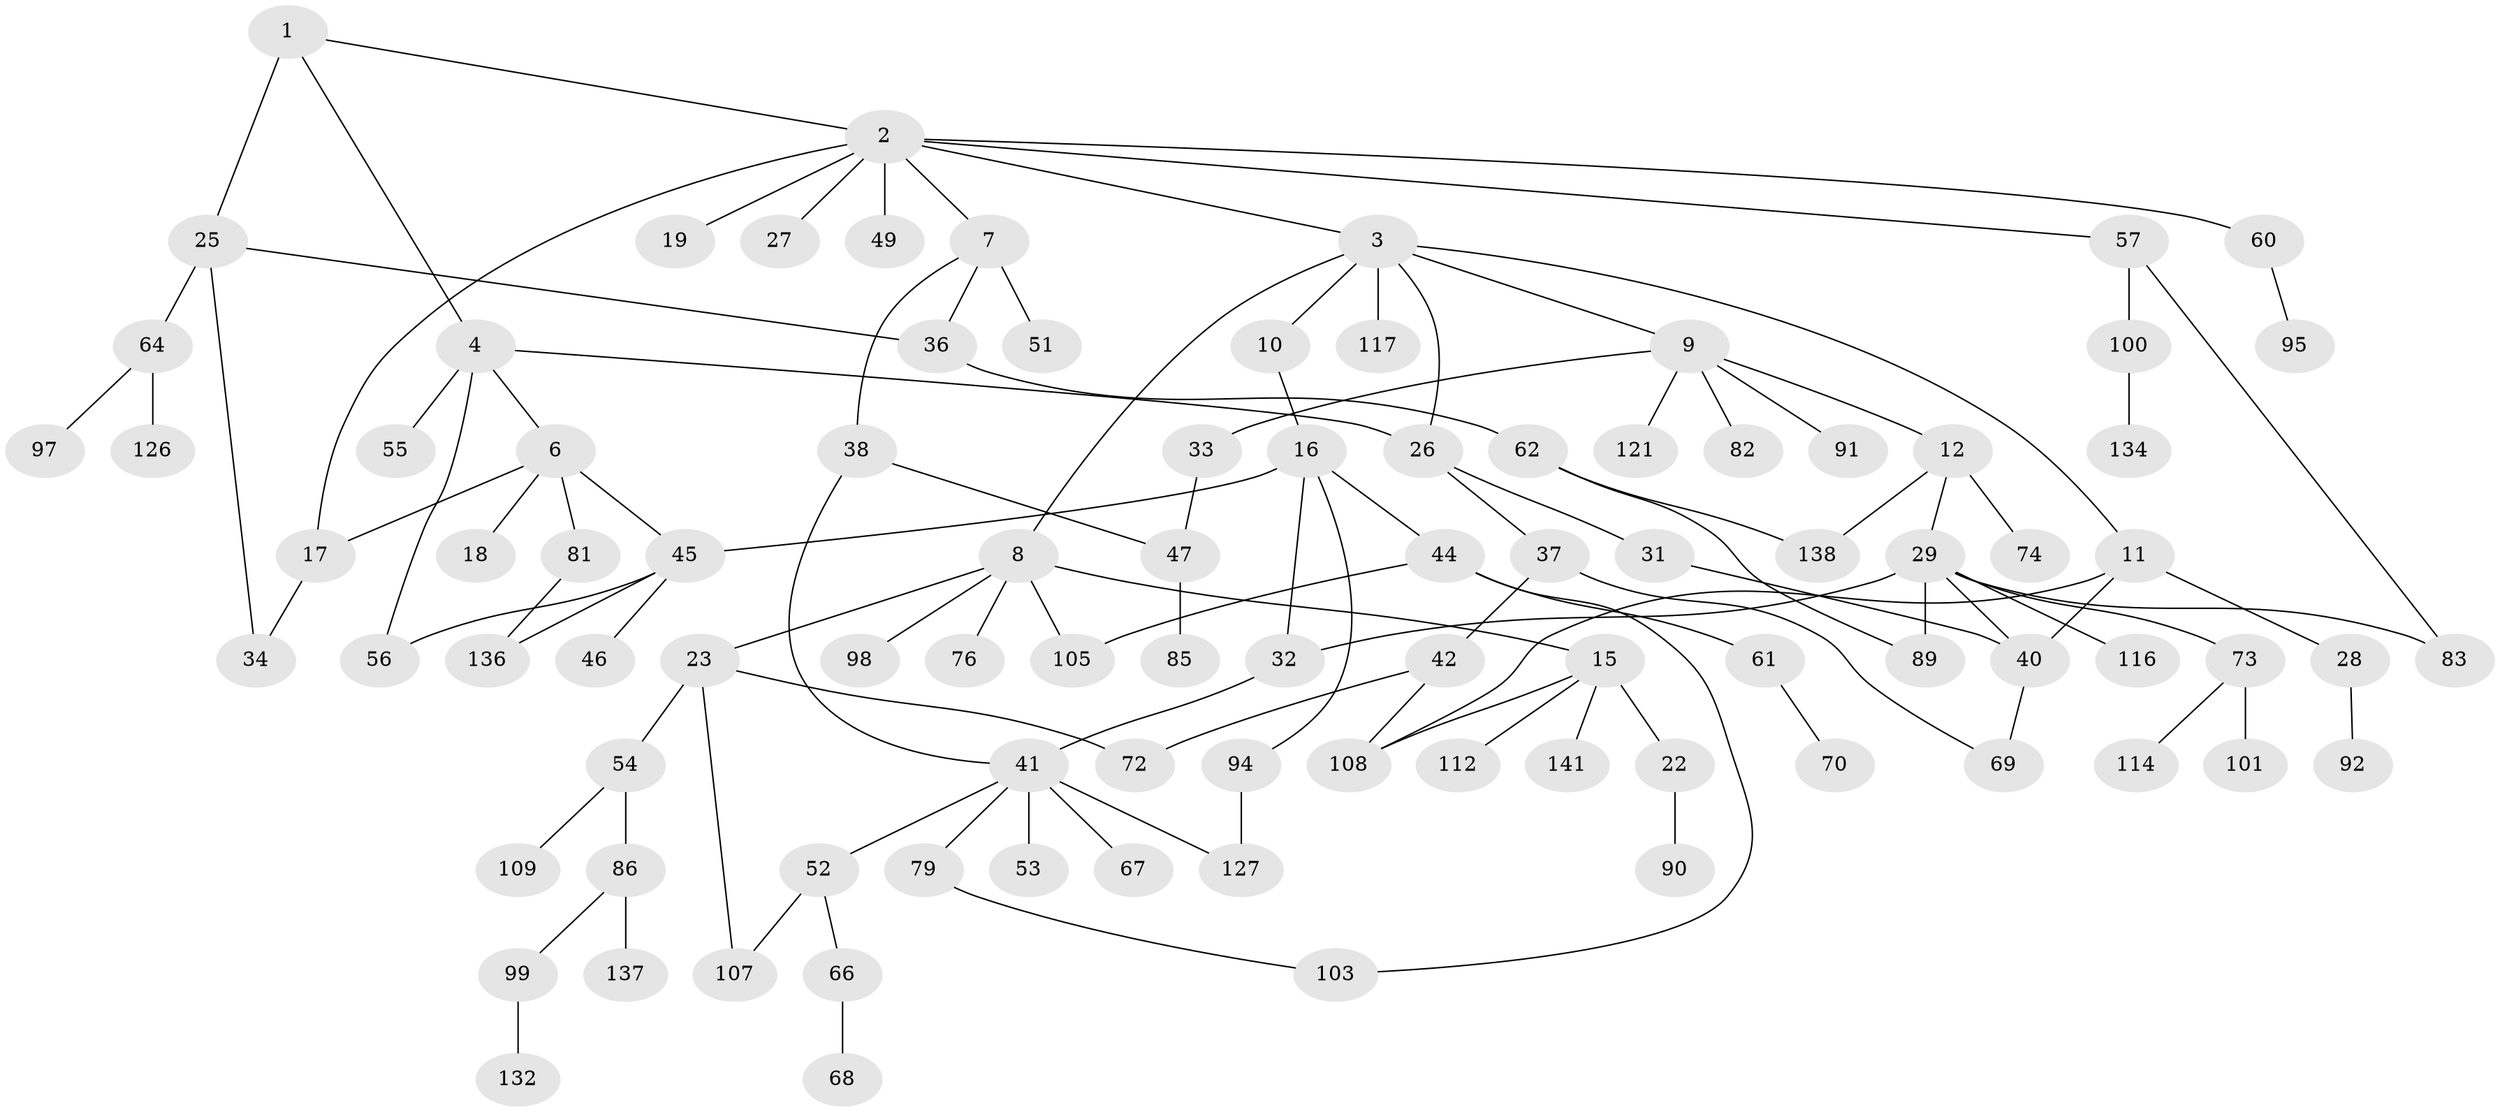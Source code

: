 // original degree distribution, {3: 0.18309859154929578, 8: 0.007042253521126761, 4: 0.11971830985915492, 5: 0.035211267605633804, 6: 0.014084507042253521, 2: 0.29577464788732394, 1: 0.3380281690140845, 7: 0.007042253521126761}
// Generated by graph-tools (version 1.1) at 2025/10/02/27/25 16:10:53]
// undirected, 93 vertices, 115 edges
graph export_dot {
graph [start="1"]
  node [color=gray90,style=filled];
  1 [super="+13"];
  2 [super="+35"];
  3 [super="+5"];
  4 [super="+24"];
  6 [super="+39"];
  7 [super="+14"];
  8 [super="+21"];
  9 [super="+20"];
  10;
  11 [super="+93"];
  12 [super="+88"];
  15 [super="+110"];
  16 [super="+30"];
  17 [super="+59"];
  18;
  19 [super="+111"];
  22;
  23 [super="+43"];
  25 [super="+131"];
  26;
  27;
  28 [super="+48"];
  29 [super="+84"];
  31 [super="+63"];
  32 [super="+135"];
  33 [super="+125"];
  34 [super="+58"];
  36 [super="+78"];
  37 [super="+87"];
  38;
  40;
  41 [super="+65"];
  42 [super="+118"];
  44 [super="+50"];
  45 [super="+139"];
  46 [super="+120"];
  47 [super="+96"];
  49;
  51 [super="+133"];
  52;
  53;
  54 [super="+104"];
  55;
  56 [super="+123"];
  57 [super="+71"];
  60 [super="+130"];
  61 [super="+128"];
  62 [super="+80"];
  64;
  66;
  67;
  68;
  69 [super="+77"];
  70;
  72;
  73 [super="+75"];
  74;
  76 [super="+113"];
  79;
  81 [super="+119"];
  82;
  83 [super="+142"];
  85;
  86;
  89;
  90;
  91;
  92 [super="+106"];
  94 [super="+102"];
  95;
  97 [super="+124"];
  98;
  99 [super="+122"];
  100;
  101;
  103;
  105 [super="+129"];
  107;
  108 [super="+115"];
  109;
  112;
  114;
  116;
  117;
  121;
  126;
  127;
  132;
  134;
  136 [super="+140"];
  137;
  138;
  141;
  1 -- 2;
  1 -- 4;
  1 -- 25;
  2 -- 3;
  2 -- 7;
  2 -- 17;
  2 -- 19;
  2 -- 27;
  2 -- 60;
  2 -- 49;
  2 -- 57;
  3 -- 8;
  3 -- 9;
  3 -- 10;
  3 -- 117;
  3 -- 26;
  3 -- 11;
  4 -- 6;
  4 -- 56;
  4 -- 26;
  4 -- 55;
  6 -- 18;
  6 -- 45;
  6 -- 81;
  6 -- 17;
  7 -- 36;
  7 -- 38;
  7 -- 51;
  8 -- 15;
  8 -- 23;
  8 -- 76;
  8 -- 98;
  8 -- 105;
  9 -- 12;
  9 -- 33;
  9 -- 121;
  9 -- 82;
  9 -- 91;
  10 -- 16;
  11 -- 28;
  11 -- 40;
  11 -- 108;
  12 -- 29;
  12 -- 74;
  12 -- 138;
  15 -- 22;
  15 -- 112;
  15 -- 141;
  15 -- 108;
  16 -- 32;
  16 -- 44;
  16 -- 45;
  16 -- 94;
  17 -- 34;
  22 -- 90;
  23 -- 54;
  23 -- 72;
  23 -- 107;
  25 -- 64;
  25 -- 36;
  25 -- 34;
  26 -- 31;
  26 -- 37;
  28 -- 92;
  29 -- 40;
  29 -- 73;
  29 -- 83;
  29 -- 116;
  29 -- 89;
  29 -- 32;
  31 -- 40;
  32 -- 41;
  33 -- 47;
  36 -- 62;
  37 -- 42;
  37 -- 69;
  38 -- 47;
  38 -- 41;
  40 -- 69;
  41 -- 52;
  41 -- 53;
  41 -- 79;
  41 -- 127;
  41 -- 67;
  42 -- 72;
  42 -- 108;
  44 -- 61 [weight=2];
  44 -- 105;
  44 -- 103;
  45 -- 46;
  45 -- 136;
  45 -- 56;
  47 -- 85;
  52 -- 66;
  52 -- 107;
  54 -- 86;
  54 -- 109;
  57 -- 100;
  57 -- 83;
  60 -- 95;
  61 -- 70;
  62 -- 89;
  62 -- 138;
  64 -- 97;
  64 -- 126;
  66 -- 68;
  73 -- 101;
  73 -- 114;
  79 -- 103;
  81 -- 136;
  86 -- 99;
  86 -- 137;
  94 -- 127;
  99 -- 132;
  100 -- 134;
}
